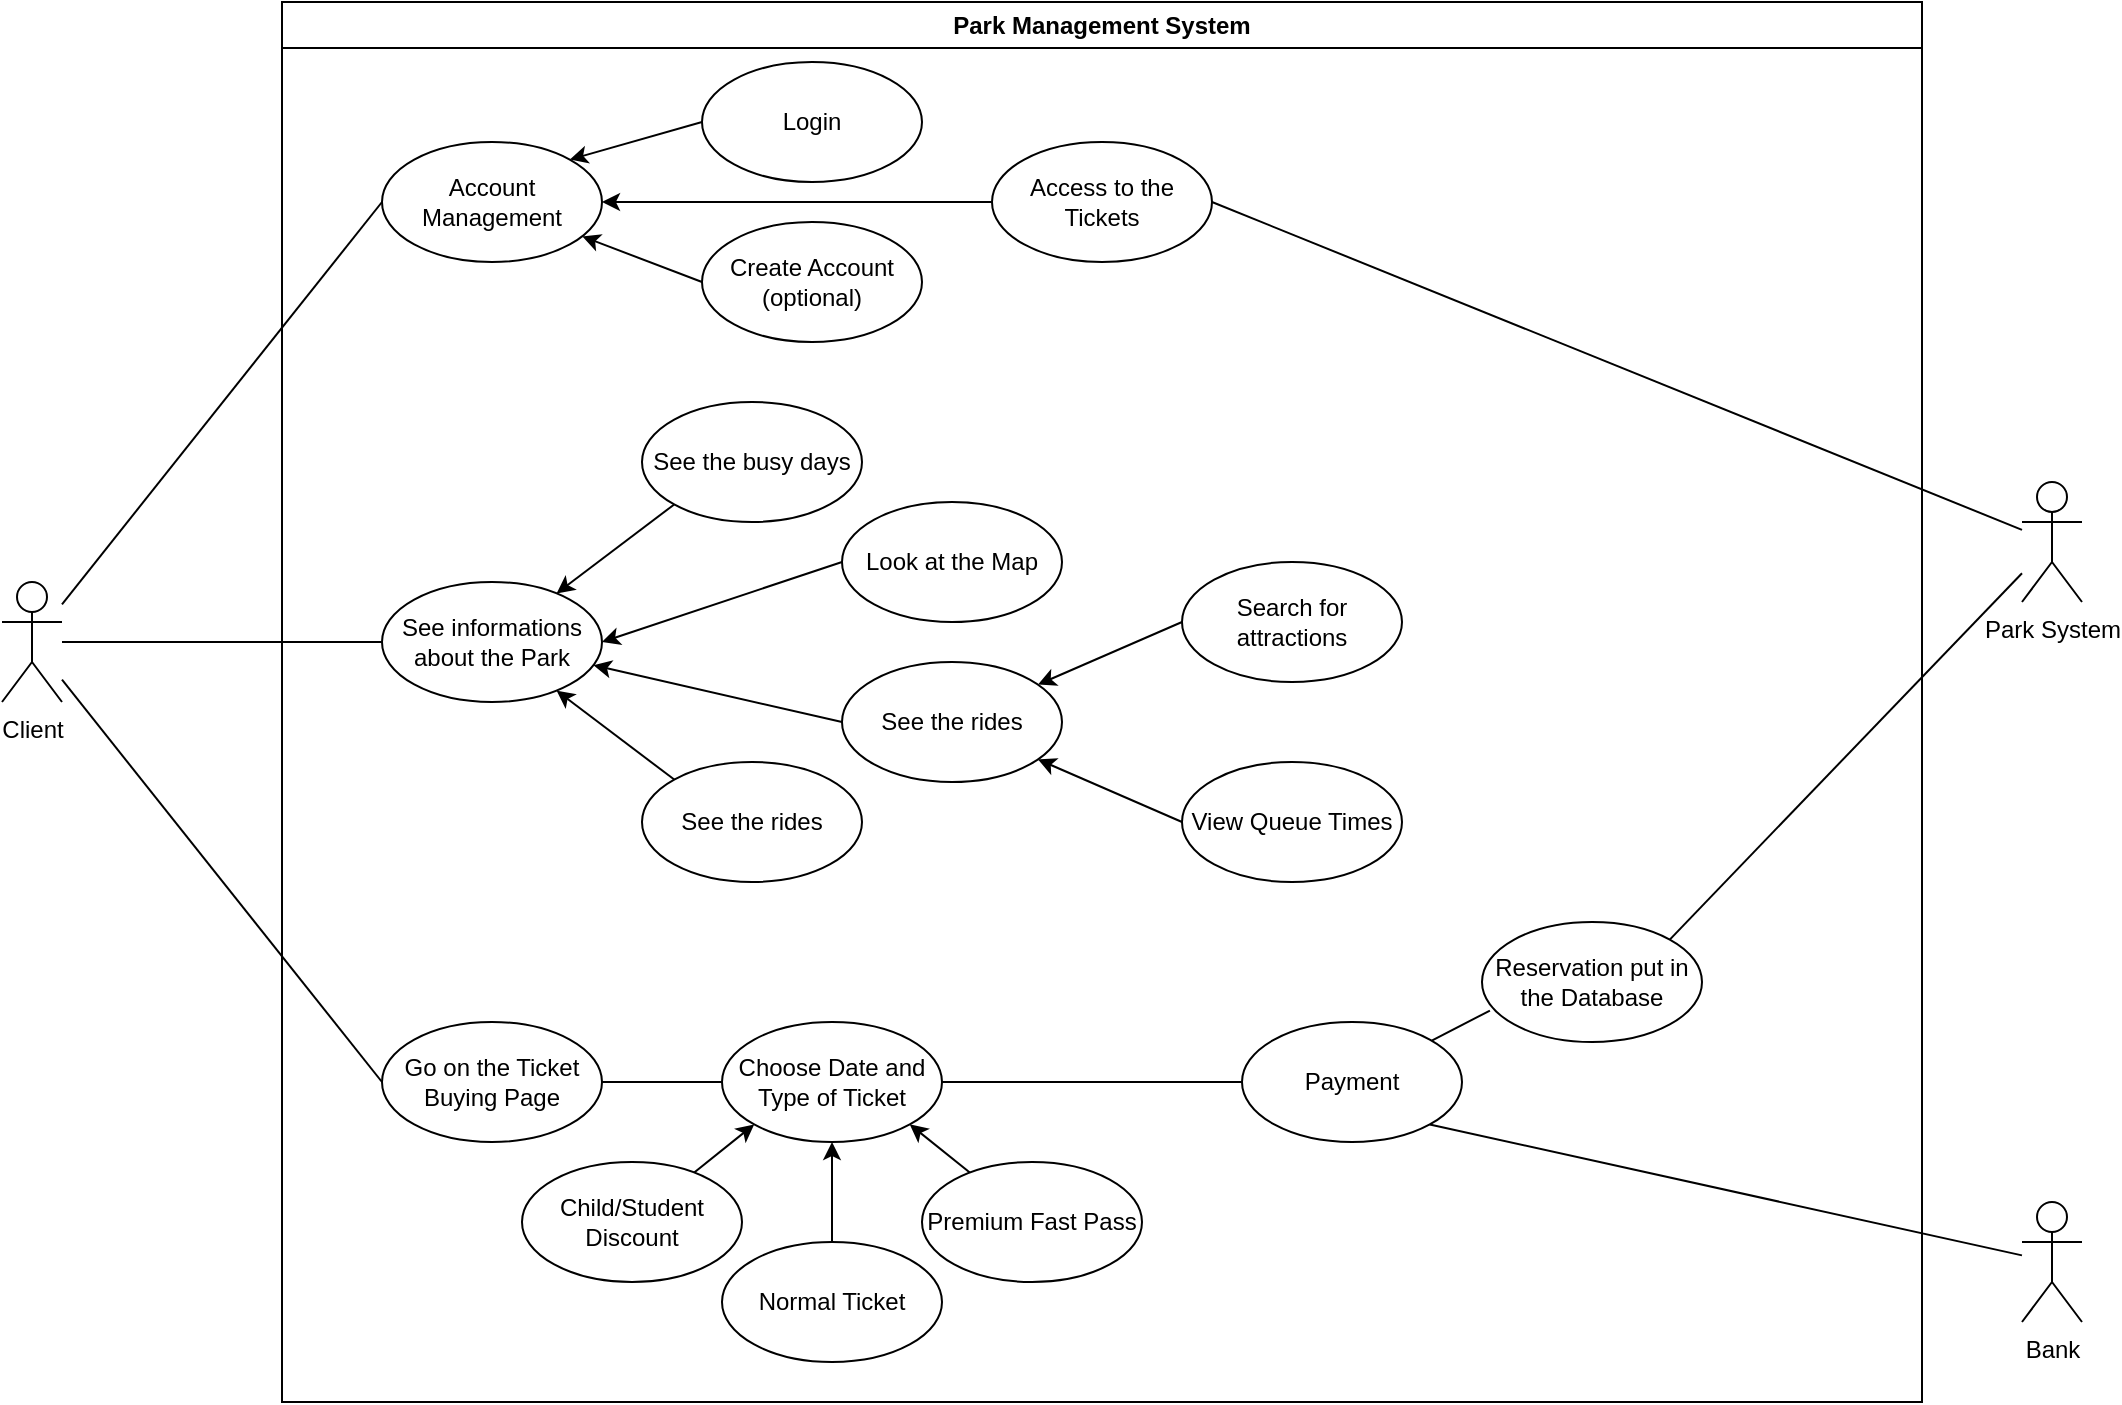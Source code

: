 <mxfile version="24.7.17">
  <diagram name="Page-1" id="E4OvXx5G3-vNM_OuPeBn">
    <mxGraphModel dx="1270" dy="756" grid="1" gridSize="10" guides="1" tooltips="1" connect="1" arrows="1" fold="1" page="1" pageScale="1" pageWidth="1200" pageHeight="1600" math="0" shadow="0">
      <root>
        <mxCell id="0" />
        <mxCell id="1" parent="0" />
        <mxCell id="8TZ--4oujpOshQAnLDAF-21" style="rounded=0;orthogonalLoop=1;jettySize=auto;html=1;entryX=0;entryY=0.5;entryDx=0;entryDy=0;endArrow=none;endFill=0;" edge="1" parent="1" source="8TZ--4oujpOshQAnLDAF-2" target="8TZ--4oujpOshQAnLDAF-13">
          <mxGeometry relative="1" as="geometry" />
        </mxCell>
        <mxCell id="8TZ--4oujpOshQAnLDAF-2" value="Client" style="shape=umlActor;verticalLabelPosition=bottom;verticalAlign=top;html=1;outlineConnect=0;" vertex="1" parent="1">
          <mxGeometry x="50" y="440" width="30" height="60" as="geometry" />
        </mxCell>
        <mxCell id="8TZ--4oujpOshQAnLDAF-65" style="rounded=0;orthogonalLoop=1;jettySize=auto;html=1;entryX=1;entryY=1;entryDx=0;entryDy=0;endArrow=none;endFill=0;" edge="1" parent="1" source="8TZ--4oujpOshQAnLDAF-3" target="8TZ--4oujpOshQAnLDAF-62">
          <mxGeometry relative="1" as="geometry" />
        </mxCell>
        <mxCell id="8TZ--4oujpOshQAnLDAF-3" value="Bank" style="shape=umlActor;verticalLabelPosition=bottom;verticalAlign=top;html=1;outlineConnect=0;" vertex="1" parent="1">
          <mxGeometry x="1060" y="750" width="30" height="60" as="geometry" />
        </mxCell>
        <mxCell id="8TZ--4oujpOshQAnLDAF-8" value="Park Management System" style="swimlane;whiteSpace=wrap;html=1;" vertex="1" parent="1">
          <mxGeometry x="190" y="150" width="820" height="700" as="geometry" />
        </mxCell>
        <mxCell id="8TZ--4oujpOshQAnLDAF-41" style="rounded=0;orthogonalLoop=1;jettySize=auto;html=1;exitX=1;exitY=0;exitDx=0;exitDy=0;entryX=0;entryY=0.5;entryDx=0;entryDy=0;endArrow=none;endFill=0;startArrow=classic;startFill=1;" edge="1" parent="8TZ--4oujpOshQAnLDAF-8" source="8TZ--4oujpOshQAnLDAF-13" target="8TZ--4oujpOshQAnLDAF-39">
          <mxGeometry relative="1" as="geometry" />
        </mxCell>
        <mxCell id="8TZ--4oujpOshQAnLDAF-42" style="rounded=0;orthogonalLoop=1;jettySize=auto;html=1;entryX=0;entryY=0.5;entryDx=0;entryDy=0;endArrow=none;endFill=0;startArrow=classic;startFill=1;" edge="1" parent="8TZ--4oujpOshQAnLDAF-8" source="8TZ--4oujpOshQAnLDAF-13" target="8TZ--4oujpOshQAnLDAF-40">
          <mxGeometry relative="1" as="geometry" />
        </mxCell>
        <mxCell id="8TZ--4oujpOshQAnLDAF-13" value="Account Management" style="ellipse;whiteSpace=wrap;html=1;" vertex="1" parent="8TZ--4oujpOshQAnLDAF-8">
          <mxGeometry x="50" y="70" width="110" height="60" as="geometry" />
        </mxCell>
        <mxCell id="8TZ--4oujpOshQAnLDAF-47" style="rounded=0;orthogonalLoop=1;jettySize=auto;html=1;entryX=0;entryY=1;entryDx=0;entryDy=0;endArrow=none;endFill=0;startArrow=classic;startFill=1;" edge="1" parent="8TZ--4oujpOshQAnLDAF-8" source="8TZ--4oujpOshQAnLDAF-15" target="8TZ--4oujpOshQAnLDAF-19">
          <mxGeometry relative="1" as="geometry" />
        </mxCell>
        <mxCell id="8TZ--4oujpOshQAnLDAF-48" style="rounded=0;orthogonalLoop=1;jettySize=auto;html=1;exitX=1;exitY=0.5;exitDx=0;exitDy=0;entryX=0;entryY=0.5;entryDx=0;entryDy=0;endArrow=none;endFill=0;startArrow=classic;startFill=1;" edge="1" parent="8TZ--4oujpOshQAnLDAF-8" source="8TZ--4oujpOshQAnLDAF-15" target="8TZ--4oujpOshQAnLDAF-18">
          <mxGeometry relative="1" as="geometry" />
        </mxCell>
        <mxCell id="8TZ--4oujpOshQAnLDAF-49" style="rounded=0;orthogonalLoop=1;jettySize=auto;html=1;entryX=0;entryY=0;entryDx=0;entryDy=0;endArrow=none;endFill=0;startArrow=classic;startFill=1;" edge="1" parent="8TZ--4oujpOshQAnLDAF-8" source="8TZ--4oujpOshQAnLDAF-15" target="8TZ--4oujpOshQAnLDAF-46">
          <mxGeometry relative="1" as="geometry" />
        </mxCell>
        <mxCell id="8TZ--4oujpOshQAnLDAF-50" style="rounded=0;orthogonalLoop=1;jettySize=auto;html=1;entryX=0;entryY=0.5;entryDx=0;entryDy=0;endArrow=none;endFill=0;startArrow=classic;startFill=1;" edge="1" parent="8TZ--4oujpOshQAnLDAF-8" source="8TZ--4oujpOshQAnLDAF-15" target="8TZ--4oujpOshQAnLDAF-17">
          <mxGeometry relative="1" as="geometry" />
        </mxCell>
        <mxCell id="8TZ--4oujpOshQAnLDAF-15" value="See informations about the Park" style="ellipse;whiteSpace=wrap;html=1;" vertex="1" parent="8TZ--4oujpOshQAnLDAF-8">
          <mxGeometry x="50" y="290" width="110" height="60" as="geometry" />
        </mxCell>
        <mxCell id="8TZ--4oujpOshQAnLDAF-51" style="rounded=0;orthogonalLoop=1;jettySize=auto;html=1;entryX=0;entryY=0.5;entryDx=0;entryDy=0;endArrow=none;endFill=0;startArrow=classic;startFill=1;" edge="1" parent="8TZ--4oujpOshQAnLDAF-8" source="8TZ--4oujpOshQAnLDAF-17" target="8TZ--4oujpOshQAnLDAF-44">
          <mxGeometry relative="1" as="geometry" />
        </mxCell>
        <mxCell id="8TZ--4oujpOshQAnLDAF-52" style="rounded=0;orthogonalLoop=1;jettySize=auto;html=1;entryX=0;entryY=0.5;entryDx=0;entryDy=0;endArrow=none;endFill=0;startArrow=classic;startFill=1;" edge="1" parent="8TZ--4oujpOshQAnLDAF-8" source="8TZ--4oujpOshQAnLDAF-17" target="8TZ--4oujpOshQAnLDAF-43">
          <mxGeometry relative="1" as="geometry" />
        </mxCell>
        <mxCell id="8TZ--4oujpOshQAnLDAF-17" value="See the r&lt;span style=&quot;color: rgba(0, 0, 0, 0); font-family: monospace; font-size: 0px; text-align: start; text-wrap-mode: nowrap;&quot;&gt;%3CmxGraphModel%3E%3Croot%3E%3CmxCell%20id%3D%220%22%2F%3E%3CmxCell%20id%3D%221%22%20parent%3D%220%22%2F%3E%3CmxCell%20id%3D%222%22%20value%3D%22Login%22%20style%3D%22ellipse%3BwhiteSpace%3Dwrap%3Bhtml%3D1%3B%22%20vertex%3D%221%22%20parent%3D%221%22%3E%3CmxGeometry%20x%3D%22240%22%20y%3D%22200%22%20width%3D%22110%22%20height%3D%2260%22%20as%3D%22geometry%22%2F%3E%3C%2FmxCell%3E%3C%2Froot%3E%3C%2FmxGraphModel%3E&lt;/span&gt;ides" style="ellipse;whiteSpace=wrap;html=1;" vertex="1" parent="8TZ--4oujpOshQAnLDAF-8">
          <mxGeometry x="280" y="330" width="110" height="60" as="geometry" />
        </mxCell>
        <mxCell id="8TZ--4oujpOshQAnLDAF-18" value="Look at the Map" style="ellipse;whiteSpace=wrap;html=1;" vertex="1" parent="8TZ--4oujpOshQAnLDAF-8">
          <mxGeometry x="280" y="250" width="110" height="60" as="geometry" />
        </mxCell>
        <mxCell id="8TZ--4oujpOshQAnLDAF-19" value="See the busy days" style="ellipse;whiteSpace=wrap;html=1;" vertex="1" parent="8TZ--4oujpOshQAnLDAF-8">
          <mxGeometry x="180" y="200" width="110" height="60" as="geometry" />
        </mxCell>
        <mxCell id="8TZ--4oujpOshQAnLDAF-61" style="edgeStyle=orthogonalEdgeStyle;rounded=0;orthogonalLoop=1;jettySize=auto;html=1;entryX=0;entryY=0.5;entryDx=0;entryDy=0;endArrow=none;endFill=0;" edge="1" parent="8TZ--4oujpOshQAnLDAF-8" source="8TZ--4oujpOshQAnLDAF-20" target="8TZ--4oujpOshQAnLDAF-54">
          <mxGeometry relative="1" as="geometry" />
        </mxCell>
        <mxCell id="8TZ--4oujpOshQAnLDAF-20" value="Go on the Ticket Buying Page" style="ellipse;whiteSpace=wrap;html=1;" vertex="1" parent="8TZ--4oujpOshQAnLDAF-8">
          <mxGeometry x="50" y="510" width="110" height="60" as="geometry" />
        </mxCell>
        <mxCell id="8TZ--4oujpOshQAnLDAF-39" value="Login" style="ellipse;whiteSpace=wrap;html=1;" vertex="1" parent="8TZ--4oujpOshQAnLDAF-8">
          <mxGeometry x="210" y="30" width="110" height="60" as="geometry" />
        </mxCell>
        <mxCell id="8TZ--4oujpOshQAnLDAF-40" value="Create Account (optional)" style="ellipse;whiteSpace=wrap;html=1;" vertex="1" parent="8TZ--4oujpOshQAnLDAF-8">
          <mxGeometry x="210" y="110" width="110" height="60" as="geometry" />
        </mxCell>
        <mxCell id="8TZ--4oujpOshQAnLDAF-43" value="View Queue Times" style="ellipse;whiteSpace=wrap;html=1;" vertex="1" parent="8TZ--4oujpOshQAnLDAF-8">
          <mxGeometry x="450" y="380" width="110" height="60" as="geometry" />
        </mxCell>
        <mxCell id="8TZ--4oujpOshQAnLDAF-44" value="Search for attractions" style="ellipse;whiteSpace=wrap;html=1;" vertex="1" parent="8TZ--4oujpOshQAnLDAF-8">
          <mxGeometry x="450" y="280" width="110" height="60" as="geometry" />
        </mxCell>
        <mxCell id="8TZ--4oujpOshQAnLDAF-46" value="See the r&lt;span style=&quot;color: rgba(0, 0, 0, 0); font-family: monospace; font-size: 0px; text-align: start; text-wrap-mode: nowrap;&quot;&gt;%3CmxGraphModel%3E%3Croot%3E%3CmxCell%20id%3D%220%22%2F%3E%3CmxCell%20id%3D%221%22%20parent%3D%220%22%2F%3E%3CmxCell%20id%3D%222%22%20value%3D%22Login%22%20style%3D%22ellipse%3BwhiteSpace%3Dwrap%3Bhtml%3D1%3B%22%20vertex%3D%221%22%20parent%3D%221%22%3E%3CmxGeometry%20x%3D%22240%22%20y%3D%22200%22%20width%3D%22110%22%20height%3D%2260%22%20as%3D%22geometry%22%2F%3E%3C%2FmxCell%3E%3C%2Froot%3E%3C%2FmxGraphModel%3E&lt;/span&gt;ides" style="ellipse;whiteSpace=wrap;html=1;" vertex="1" parent="8TZ--4oujpOshQAnLDAF-8">
          <mxGeometry x="180" y="380" width="110" height="60" as="geometry" />
        </mxCell>
        <mxCell id="8TZ--4oujpOshQAnLDAF-66" style="edgeStyle=orthogonalEdgeStyle;rounded=0;orthogonalLoop=1;jettySize=auto;html=1;entryX=0;entryY=0.5;entryDx=0;entryDy=0;endArrow=none;endFill=0;" edge="1" parent="8TZ--4oujpOshQAnLDAF-8" source="8TZ--4oujpOshQAnLDAF-54" target="8TZ--4oujpOshQAnLDAF-62">
          <mxGeometry relative="1" as="geometry" />
        </mxCell>
        <mxCell id="8TZ--4oujpOshQAnLDAF-54" value="Choose Date and Type of Ticket" style="ellipse;whiteSpace=wrap;html=1;" vertex="1" parent="8TZ--4oujpOshQAnLDAF-8">
          <mxGeometry x="220" y="510" width="110" height="60" as="geometry" />
        </mxCell>
        <mxCell id="8TZ--4oujpOshQAnLDAF-58" style="rounded=0;orthogonalLoop=1;jettySize=auto;html=1;entryX=0;entryY=1;entryDx=0;entryDy=0;" edge="1" parent="8TZ--4oujpOshQAnLDAF-8" source="8TZ--4oujpOshQAnLDAF-55" target="8TZ--4oujpOshQAnLDAF-54">
          <mxGeometry relative="1" as="geometry" />
        </mxCell>
        <mxCell id="8TZ--4oujpOshQAnLDAF-55" value="Child/Student Discount" style="ellipse;whiteSpace=wrap;html=1;" vertex="1" parent="8TZ--4oujpOshQAnLDAF-8">
          <mxGeometry x="120" y="580" width="110" height="60" as="geometry" />
        </mxCell>
        <mxCell id="8TZ--4oujpOshQAnLDAF-59" style="rounded=0;orthogonalLoop=1;jettySize=auto;html=1;" edge="1" parent="8TZ--4oujpOshQAnLDAF-8" source="8TZ--4oujpOshQAnLDAF-56">
          <mxGeometry relative="1" as="geometry">
            <mxPoint x="275" y="570" as="targetPoint" />
          </mxGeometry>
        </mxCell>
        <mxCell id="8TZ--4oujpOshQAnLDAF-56" value="Normal Ticket" style="ellipse;whiteSpace=wrap;html=1;" vertex="1" parent="8TZ--4oujpOshQAnLDAF-8">
          <mxGeometry x="220" y="620" width="110" height="60" as="geometry" />
        </mxCell>
        <mxCell id="8TZ--4oujpOshQAnLDAF-60" style="rounded=0;orthogonalLoop=1;jettySize=auto;html=1;entryX=1;entryY=1;entryDx=0;entryDy=0;" edge="1" parent="8TZ--4oujpOshQAnLDAF-8" source="8TZ--4oujpOshQAnLDAF-57" target="8TZ--4oujpOshQAnLDAF-54">
          <mxGeometry relative="1" as="geometry">
            <mxPoint x="280" y="570" as="targetPoint" />
          </mxGeometry>
        </mxCell>
        <mxCell id="8TZ--4oujpOshQAnLDAF-57" value="Premium Fast Pass" style="ellipse;whiteSpace=wrap;html=1;" vertex="1" parent="8TZ--4oujpOshQAnLDAF-8">
          <mxGeometry x="320" y="580" width="110" height="60" as="geometry" />
        </mxCell>
        <mxCell id="8TZ--4oujpOshQAnLDAF-68" style="rounded=0;orthogonalLoop=1;jettySize=auto;html=1;entryX=0.036;entryY=0.738;entryDx=0;entryDy=0;endArrow=none;endFill=0;entryPerimeter=0;" edge="1" parent="8TZ--4oujpOshQAnLDAF-8" source="8TZ--4oujpOshQAnLDAF-62" target="8TZ--4oujpOshQAnLDAF-64">
          <mxGeometry relative="1" as="geometry" />
        </mxCell>
        <mxCell id="8TZ--4oujpOshQAnLDAF-62" value="Payment" style="ellipse;whiteSpace=wrap;html=1;" vertex="1" parent="8TZ--4oujpOshQAnLDAF-8">
          <mxGeometry x="480" y="510" width="110" height="60" as="geometry" />
        </mxCell>
        <mxCell id="8TZ--4oujpOshQAnLDAF-64" value="Reservation put in the Database" style="ellipse;whiteSpace=wrap;html=1;" vertex="1" parent="8TZ--4oujpOshQAnLDAF-8">
          <mxGeometry x="600" y="460" width="110" height="60" as="geometry" />
        </mxCell>
        <mxCell id="8TZ--4oujpOshQAnLDAF-71" style="edgeStyle=orthogonalEdgeStyle;rounded=0;orthogonalLoop=1;jettySize=auto;html=1;entryX=1;entryY=0.5;entryDx=0;entryDy=0;" edge="1" parent="8TZ--4oujpOshQAnLDAF-8" source="8TZ--4oujpOshQAnLDAF-70" target="8TZ--4oujpOshQAnLDAF-13">
          <mxGeometry relative="1" as="geometry" />
        </mxCell>
        <mxCell id="8TZ--4oujpOshQAnLDAF-70" value="Access to the Tickets" style="ellipse;whiteSpace=wrap;html=1;" vertex="1" parent="8TZ--4oujpOshQAnLDAF-8">
          <mxGeometry x="355" y="70" width="110" height="60" as="geometry" />
        </mxCell>
        <mxCell id="8TZ--4oujpOshQAnLDAF-67" style="rounded=0;orthogonalLoop=1;jettySize=auto;html=1;entryX=1;entryY=0;entryDx=0;entryDy=0;endArrow=none;endFill=0;" edge="1" parent="1" source="8TZ--4oujpOshQAnLDAF-12" target="8TZ--4oujpOshQAnLDAF-64">
          <mxGeometry relative="1" as="geometry" />
        </mxCell>
        <mxCell id="8TZ--4oujpOshQAnLDAF-72" style="rounded=0;orthogonalLoop=1;jettySize=auto;html=1;entryX=1;entryY=0.5;entryDx=0;entryDy=0;endArrow=none;endFill=0;" edge="1" parent="1" source="8TZ--4oujpOshQAnLDAF-12" target="8TZ--4oujpOshQAnLDAF-70">
          <mxGeometry relative="1" as="geometry" />
        </mxCell>
        <mxCell id="8TZ--4oujpOshQAnLDAF-12" value="Park System" style="shape=umlActor;verticalLabelPosition=bottom;verticalAlign=top;html=1;outlineConnect=0;" vertex="1" parent="1">
          <mxGeometry x="1060" y="390" width="30" height="60" as="geometry" />
        </mxCell>
        <mxCell id="8TZ--4oujpOshQAnLDAF-23" style="rounded=0;orthogonalLoop=1;jettySize=auto;html=1;entryX=0;entryY=0.5;entryDx=0;entryDy=0;endArrow=none;endFill=0;" edge="1" parent="1" source="8TZ--4oujpOshQAnLDAF-2" target="8TZ--4oujpOshQAnLDAF-15">
          <mxGeometry relative="1" as="geometry">
            <mxPoint x="140" y="357" as="sourcePoint" />
            <mxPoint x="260" y="250" as="targetPoint" />
          </mxGeometry>
        </mxCell>
        <mxCell id="8TZ--4oujpOshQAnLDAF-24" style="rounded=0;orthogonalLoop=1;jettySize=auto;html=1;entryX=0;entryY=0.5;entryDx=0;entryDy=0;endArrow=none;endFill=0;" edge="1" parent="1" source="8TZ--4oujpOshQAnLDAF-2" target="8TZ--4oujpOshQAnLDAF-20">
          <mxGeometry relative="1" as="geometry">
            <mxPoint x="150" y="367" as="sourcePoint" />
            <mxPoint x="270" y="260" as="targetPoint" />
          </mxGeometry>
        </mxCell>
      </root>
    </mxGraphModel>
  </diagram>
</mxfile>

